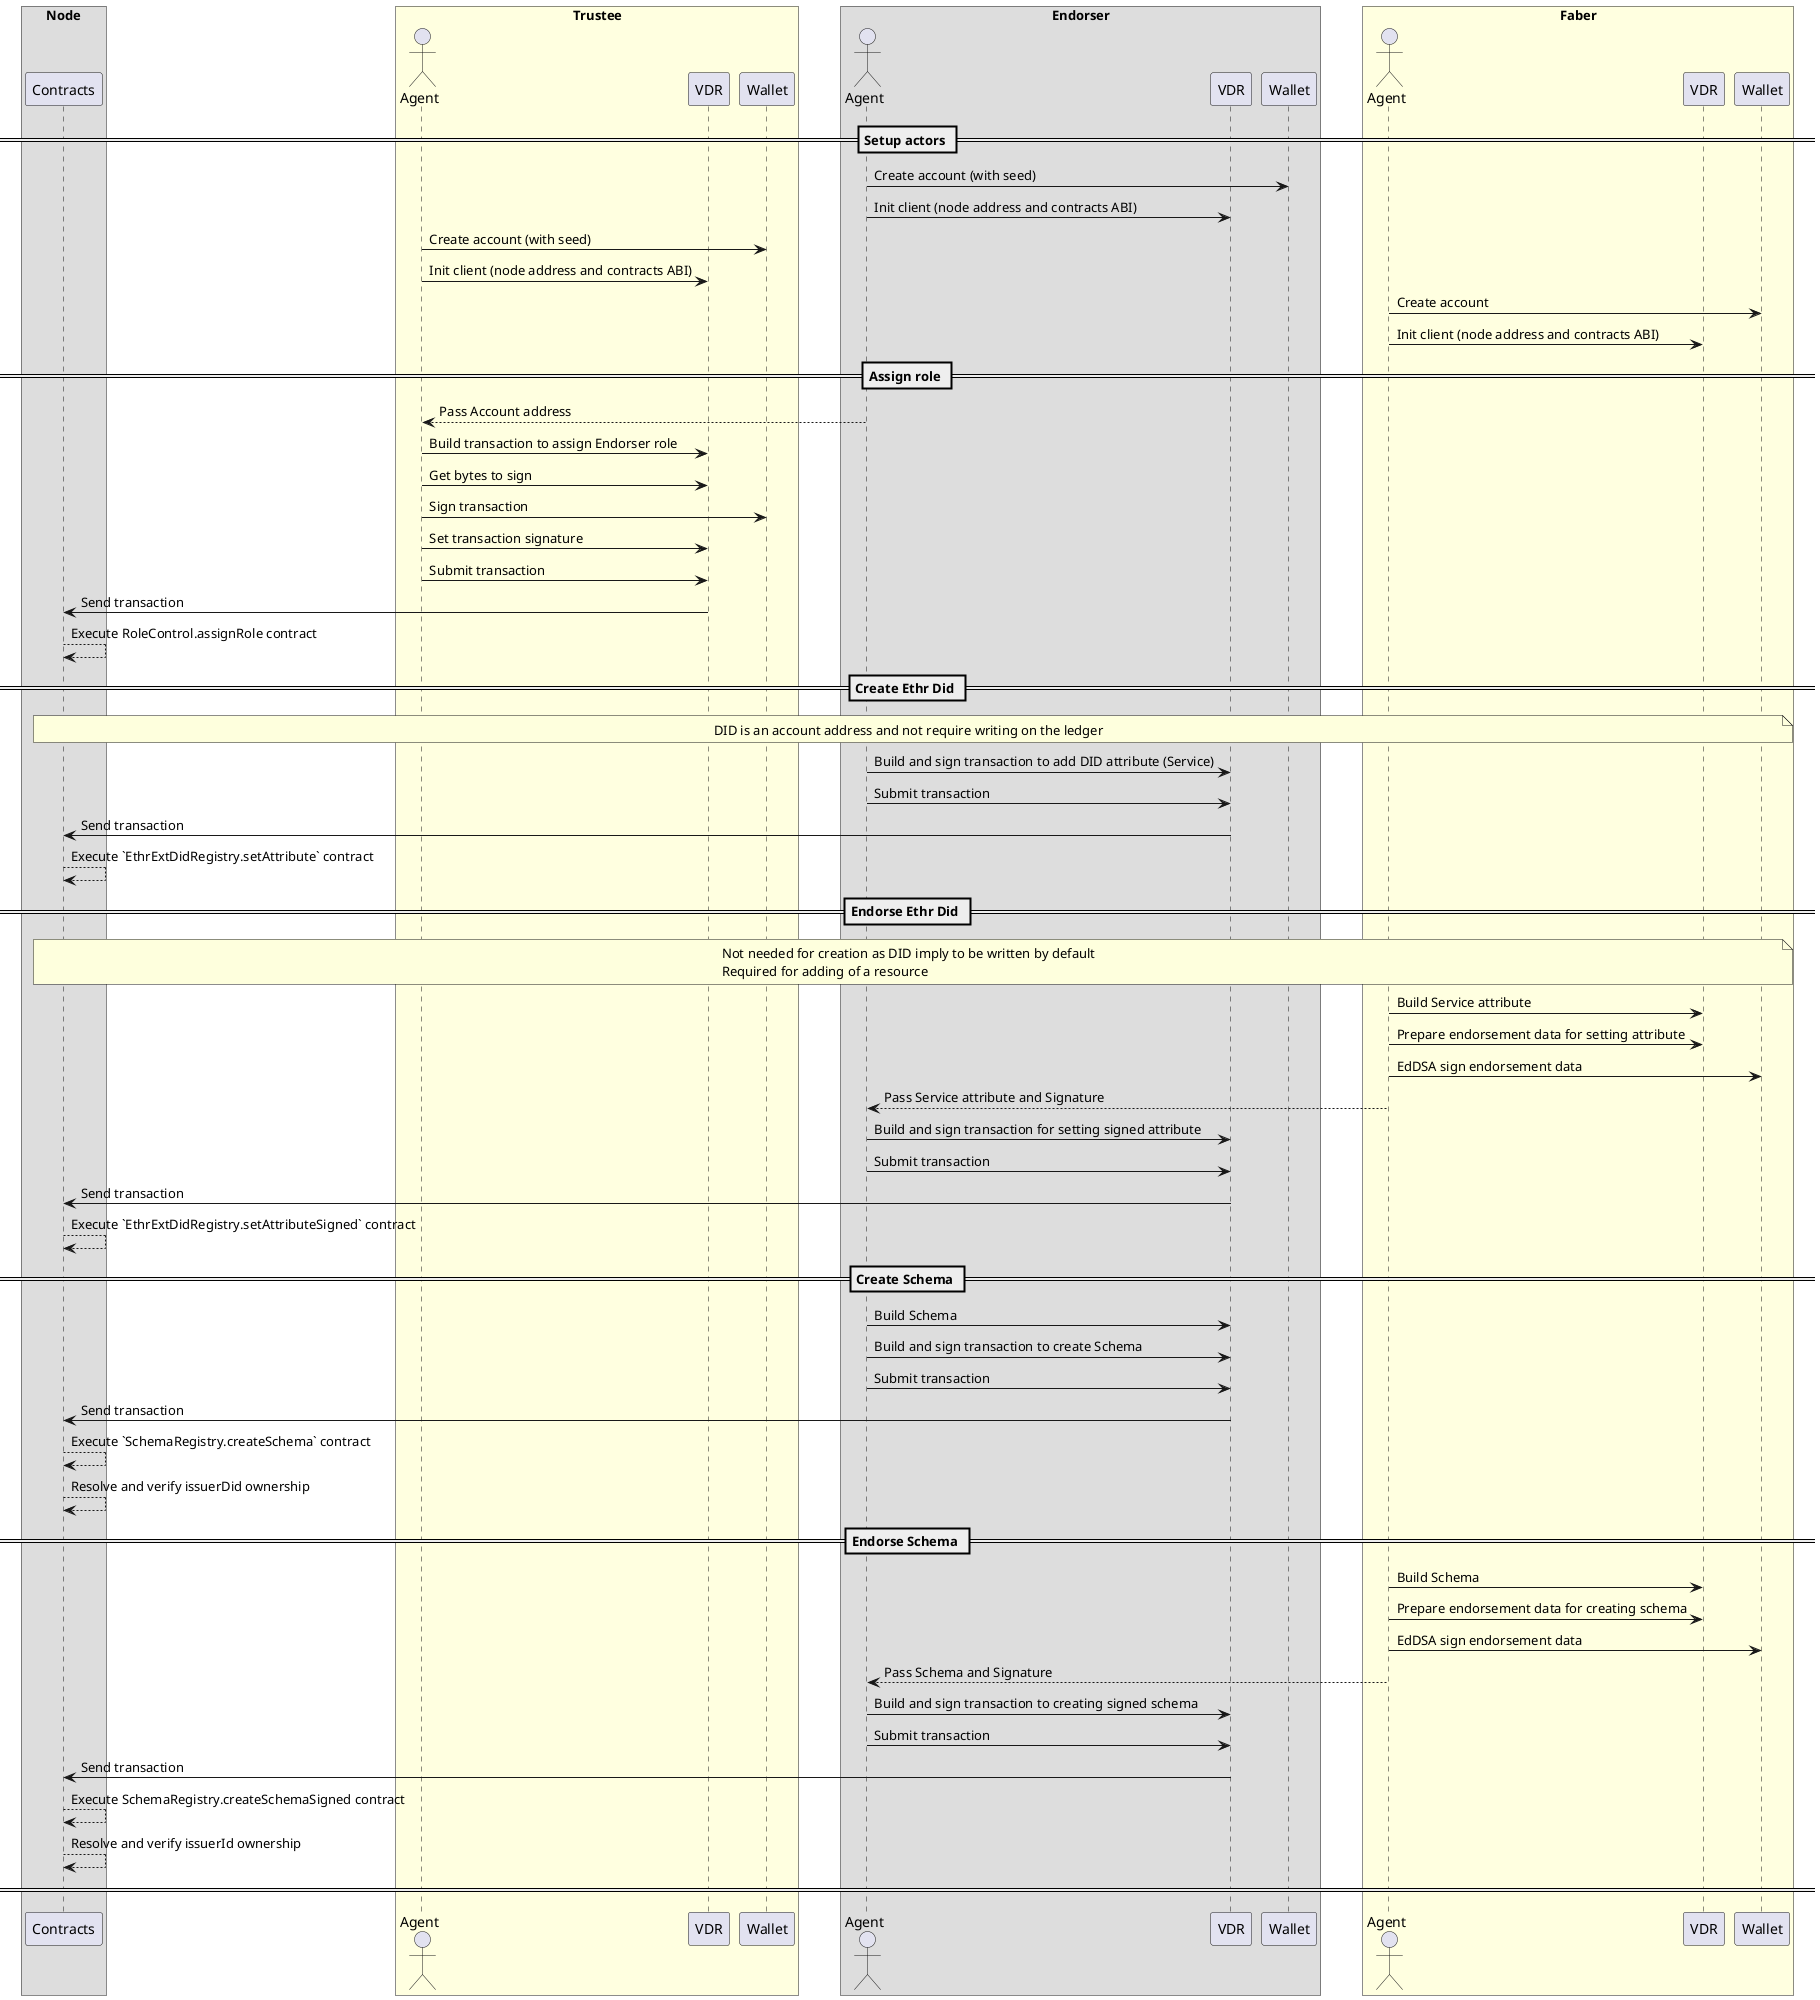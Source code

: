 @startuml

skinparam BoxPadding 20

box "Node"
participant "Contracts" as C
endbox

box "Trustee" #LightYellow
actor "Agent" as T
participant "VDR" as TV
participant "Wallet" as TW
endbox

box "Endorser"
actor "Agent" as E
participant "VDR" as EV
participant "Wallet" as EW
endbox

box "Faber" #LightYellow
actor "Agent" as F
participant "VDR" as FV
participant "Wallet" as FW
endbox

== Setup actors ==

E->EW: Create account (with seed)
E->EV: Init client (node address and contracts ABI)
T->TW: Create account (with seed)
T->TV: Init client (node address and contracts ABI)
F->FW: Create account
F->FV: Init client (node address and contracts ABI)

== Assign role ==

E-->T: Pass Account address
T->TV: Build transaction to assign Endorser role
T->TV: Get bytes to sign
T->TW: Sign transaction
T->TV: Set transaction signature
T->TV: Submit transaction
TV->C: Send transaction
C-->C: Execute RoleControl.assignRole contract

== Create Ethr Did ==

note across
  DID is an account address and not require writing on the ledger
end note

E->EV: Build and sign transaction to add DID attribute (Service)
E->EV: Submit transaction
EV->C: Send transaction
C-->C: Execute `EthrExtDidRegistry.setAttribute` contract

== Endorse Ethr Did ==

note across
  Not needed for creation as DID imply to be written by default
  Required for adding of a resource
end note

F->FV: Build Service attribute
F->FV: Prepare endorsement data for setting attribute
F->FW: EdDSA sign endorsement data
F-->E: Pass Service attribute and Signature
E->EV: Build and sign transaction for setting signed attribute
E->EV: Submit transaction
EV->C: Send transaction
C-->C: Execute `EthrExtDidRegistry.setAttributeSigned` contract

== Create Schema ==

E->EV: Build Schema
E->EV: Build and sign transaction to create Schema
E->EV: Submit transaction
EV->C: Send transaction
C-->C: Execute `SchemaRegistry.createSchema` contract
C-->C: Resolve and verify issuerDid ownership

== Endorse Schema ==

F->FV: Build Schema
F->FV: Prepare endorsement data for creating schema
F->FW: EdDSA sign endorsement data
F-->E: Pass Schema and Signature
E->EV: Build and sign transaction to creating signed schema
E->EV: Submit transaction
EV->C: Send transaction
C-->C: Execute SchemaRegistry.createSchemaSigned contract
C-->C: Resolve and verify issuerId ownership

==  ==

@enduml